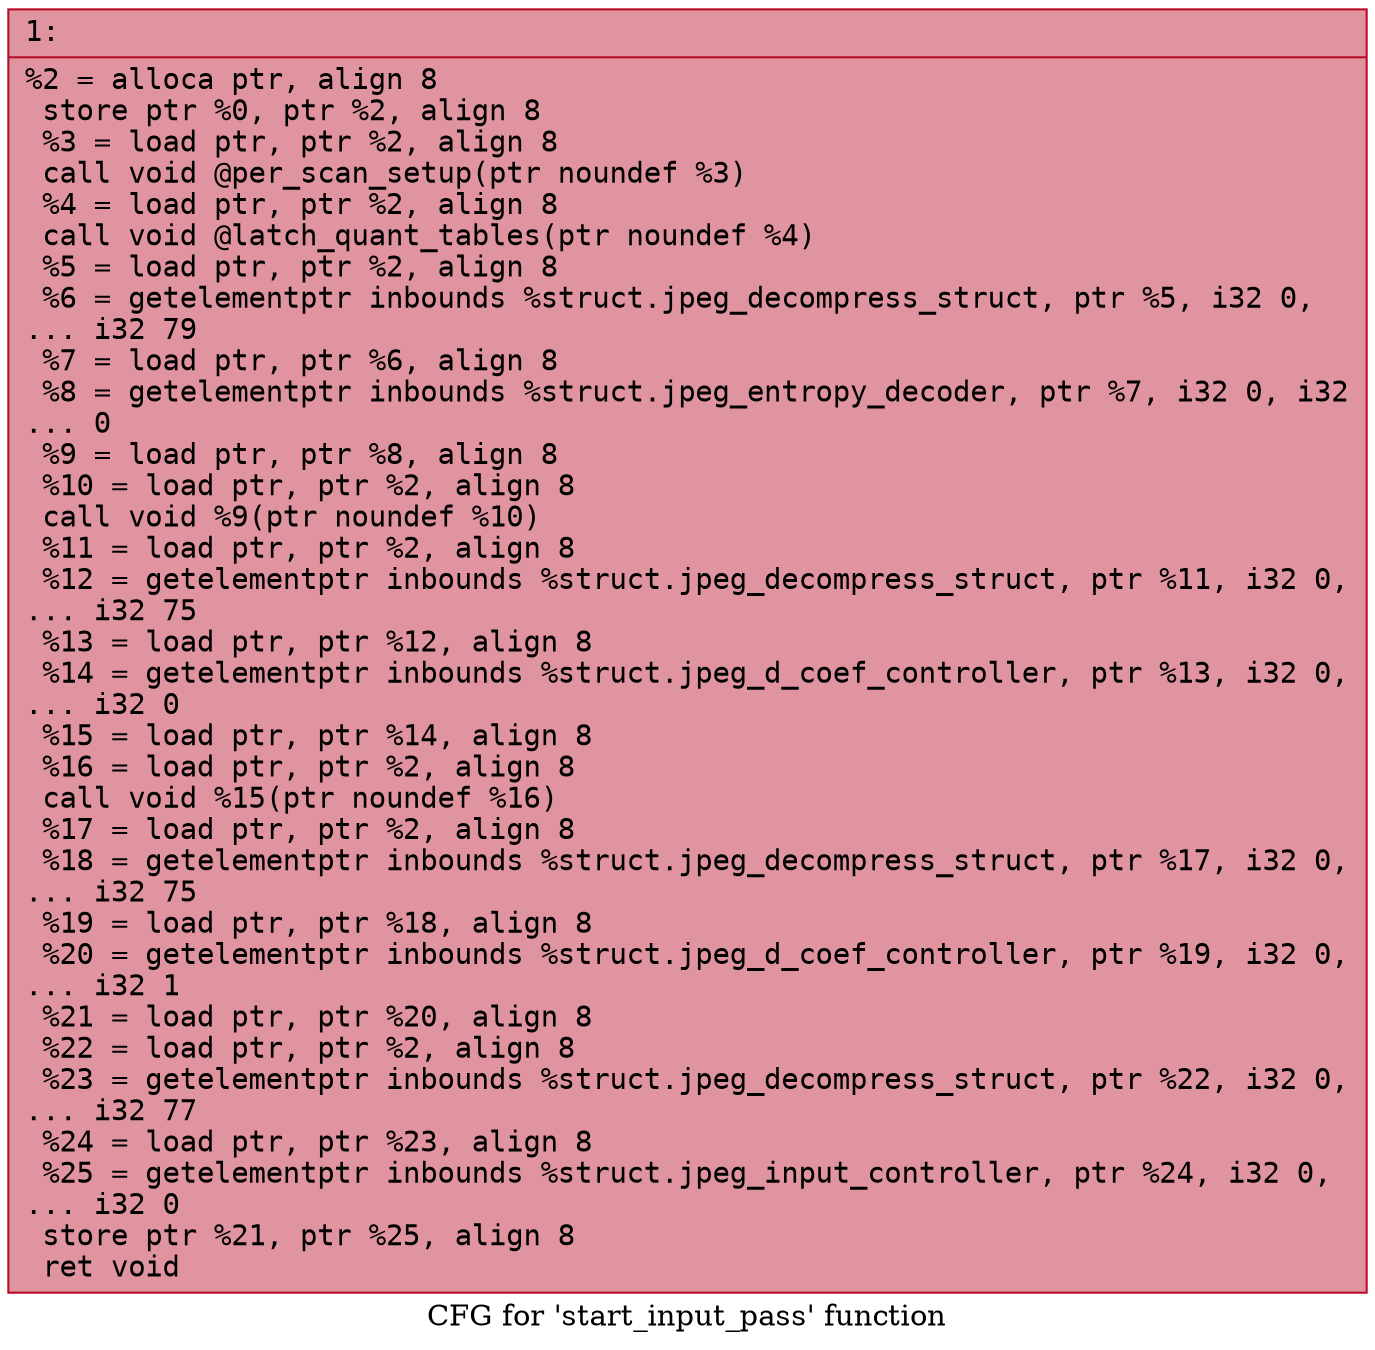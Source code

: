 digraph "CFG for 'start_input_pass' function" {
	label="CFG for 'start_input_pass' function";

	Node0x6000012b8820 [shape=record,color="#b70d28ff", style=filled, fillcolor="#b70d2870" fontname="Courier",label="{1:\l|  %2 = alloca ptr, align 8\l  store ptr %0, ptr %2, align 8\l  %3 = load ptr, ptr %2, align 8\l  call void @per_scan_setup(ptr noundef %3)\l  %4 = load ptr, ptr %2, align 8\l  call void @latch_quant_tables(ptr noundef %4)\l  %5 = load ptr, ptr %2, align 8\l  %6 = getelementptr inbounds %struct.jpeg_decompress_struct, ptr %5, i32 0,\l... i32 79\l  %7 = load ptr, ptr %6, align 8\l  %8 = getelementptr inbounds %struct.jpeg_entropy_decoder, ptr %7, i32 0, i32\l... 0\l  %9 = load ptr, ptr %8, align 8\l  %10 = load ptr, ptr %2, align 8\l  call void %9(ptr noundef %10)\l  %11 = load ptr, ptr %2, align 8\l  %12 = getelementptr inbounds %struct.jpeg_decompress_struct, ptr %11, i32 0,\l... i32 75\l  %13 = load ptr, ptr %12, align 8\l  %14 = getelementptr inbounds %struct.jpeg_d_coef_controller, ptr %13, i32 0,\l... i32 0\l  %15 = load ptr, ptr %14, align 8\l  %16 = load ptr, ptr %2, align 8\l  call void %15(ptr noundef %16)\l  %17 = load ptr, ptr %2, align 8\l  %18 = getelementptr inbounds %struct.jpeg_decompress_struct, ptr %17, i32 0,\l... i32 75\l  %19 = load ptr, ptr %18, align 8\l  %20 = getelementptr inbounds %struct.jpeg_d_coef_controller, ptr %19, i32 0,\l... i32 1\l  %21 = load ptr, ptr %20, align 8\l  %22 = load ptr, ptr %2, align 8\l  %23 = getelementptr inbounds %struct.jpeg_decompress_struct, ptr %22, i32 0,\l... i32 77\l  %24 = load ptr, ptr %23, align 8\l  %25 = getelementptr inbounds %struct.jpeg_input_controller, ptr %24, i32 0,\l... i32 0\l  store ptr %21, ptr %25, align 8\l  ret void\l}"];
}
